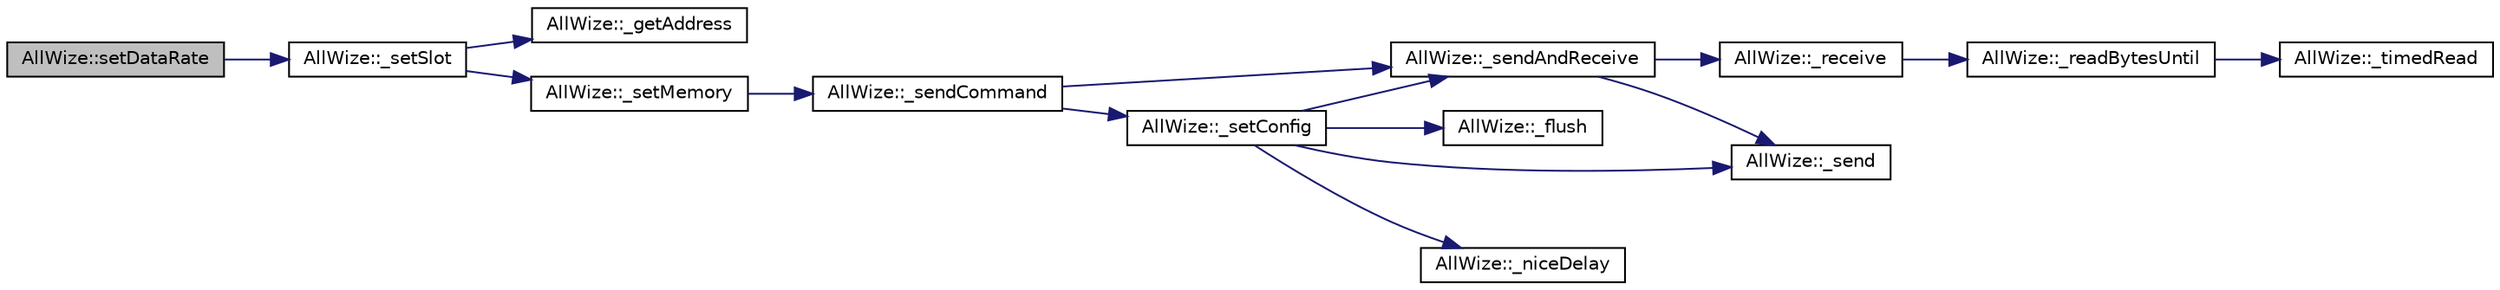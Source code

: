 digraph "AllWize::setDataRate"
{
  edge [fontname="Helvetica",fontsize="10",labelfontname="Helvetica",labelfontsize="10"];
  node [fontname="Helvetica",fontsize="10",shape=record];
  rankdir="LR";
  Node1387 [label="AllWize::setDataRate",height=0.2,width=0.4,color="black", fillcolor="grey75", style="filled", fontcolor="black"];
  Node1387 -> Node1388 [color="midnightblue",fontsize="10",style="solid",fontname="Helvetica"];
  Node1388 [label="AllWize::_setSlot",height=0.2,width=0.4,color="black", fillcolor="white", style="filled",URL="$classAllWize.html#a594ee81885697cfe4dde313e2d3f6731",tooltip="Sets non-volatile memory contents starting from given address. "];
  Node1388 -> Node1389 [color="midnightblue",fontsize="10",style="solid",fontname="Helvetica"];
  Node1389 [label="AllWize::_getAddress",height=0.2,width=0.4,color="black", fillcolor="white", style="filled",URL="$classAllWize.html#a15521b383a1cf20ac9e7adf6bc90b792",tooltip="Return the physical memory address for the given slot. "];
  Node1388 -> Node1390 [color="midnightblue",fontsize="10",style="solid",fontname="Helvetica"];
  Node1390 [label="AllWize::_setMemory",height=0.2,width=0.4,color="black", fillcolor="white", style="filled",URL="$classAllWize.html#a1ea5bba23570f50e5326108f31c00050",tooltip="Sets non-volatile memory contents starting from given address. "];
  Node1390 -> Node1391 [color="midnightblue",fontsize="10",style="solid",fontname="Helvetica"];
  Node1391 [label="AllWize::_sendCommand",height=0.2,width=0.4,color="black", fillcolor="white", style="filled",URL="$classAllWize.html#aa396ffb4a719730440575425c981adef",tooltip="Sends a command with the given data. "];
  Node1391 -> Node1392 [color="midnightblue",fontsize="10",style="solid",fontname="Helvetica"];
  Node1392 [label="AllWize::_setConfig",height=0.2,width=0.4,color="black", fillcolor="white", style="filled",URL="$classAllWize.html#a493af0599b973f713192b175000264e6",tooltip="Sets or unsets config mode. "];
  Node1392 -> Node1393 [color="midnightblue",fontsize="10",style="solid",fontname="Helvetica"];
  Node1393 [label="AllWize::_flush",height=0.2,width=0.4,color="black", fillcolor="white", style="filled",URL="$classAllWize.html#ace21941ce1a1174ef567c1a269ebf551",tooltip="Flushes the serial line to the module. "];
  Node1392 -> Node1394 [color="midnightblue",fontsize="10",style="solid",fontname="Helvetica"];
  Node1394 [label="AllWize::_sendAndReceive",height=0.2,width=0.4,color="black", fillcolor="white", style="filled",URL="$classAllWize.html#af4c575f742b3c2a837058846b83fbfe1",tooltip="Sends a binary buffer and waits for response. Returns the number of bytes received and stored in the ..."];
  Node1394 -> Node1395 [color="midnightblue",fontsize="10",style="solid",fontname="Helvetica"];
  Node1395 [label="AllWize::_send",height=0.2,width=0.4,color="black", fillcolor="white", style="filled",URL="$classAllWize.html#ac194cac5fd63b864ef567fb7a51a2ac9",tooltip="Sends a binary buffer to the module UART. Returns the number of bytes actually sent. "];
  Node1394 -> Node1396 [color="midnightblue",fontsize="10",style="solid",fontname="Helvetica"];
  Node1396 [label="AllWize::_receive",height=0.2,width=0.4,color="black", fillcolor="white", style="filled",URL="$classAllWize.html#a197c8bd0c47789acefd4e360ca697feb",tooltip="Listens to incoming data from the module until timeout or END_OF_RESPONSE. "];
  Node1396 -> Node1397 [color="midnightblue",fontsize="10",style="solid",fontname="Helvetica"];
  Node1397 [label="AllWize::_readBytesUntil",height=0.2,width=0.4,color="black", fillcolor="white", style="filled",URL="$classAllWize.html#a3cdbc480293b0e3c24107c549b485d5c",tooltip="Reads the stream buffer up to a certain char or times out. "];
  Node1397 -> Node1398 [color="midnightblue",fontsize="10",style="solid",fontname="Helvetica"];
  Node1398 [label="AllWize::_timedRead",height=0.2,width=0.4,color="black", fillcolor="white", style="filled",URL="$classAllWize.html#ac33ba05cebc3de22babb477922a07eaf",tooltip="Reads a byte from the stream with a timeout. "];
  Node1392 -> Node1395 [color="midnightblue",fontsize="10",style="solid",fontname="Helvetica"];
  Node1392 -> Node1399 [color="midnightblue",fontsize="10",style="solid",fontname="Helvetica"];
  Node1399 [label="AllWize::_niceDelay",height=0.2,width=0.4,color="black", fillcolor="white", style="filled",URL="$classAllWize.html#afeed45d2a47e184092d6dcd64c22fb72",tooltip="Does a non-blocking delay. "];
  Node1391 -> Node1394 [color="midnightblue",fontsize="10",style="solid",fontname="Helvetica"];
}
